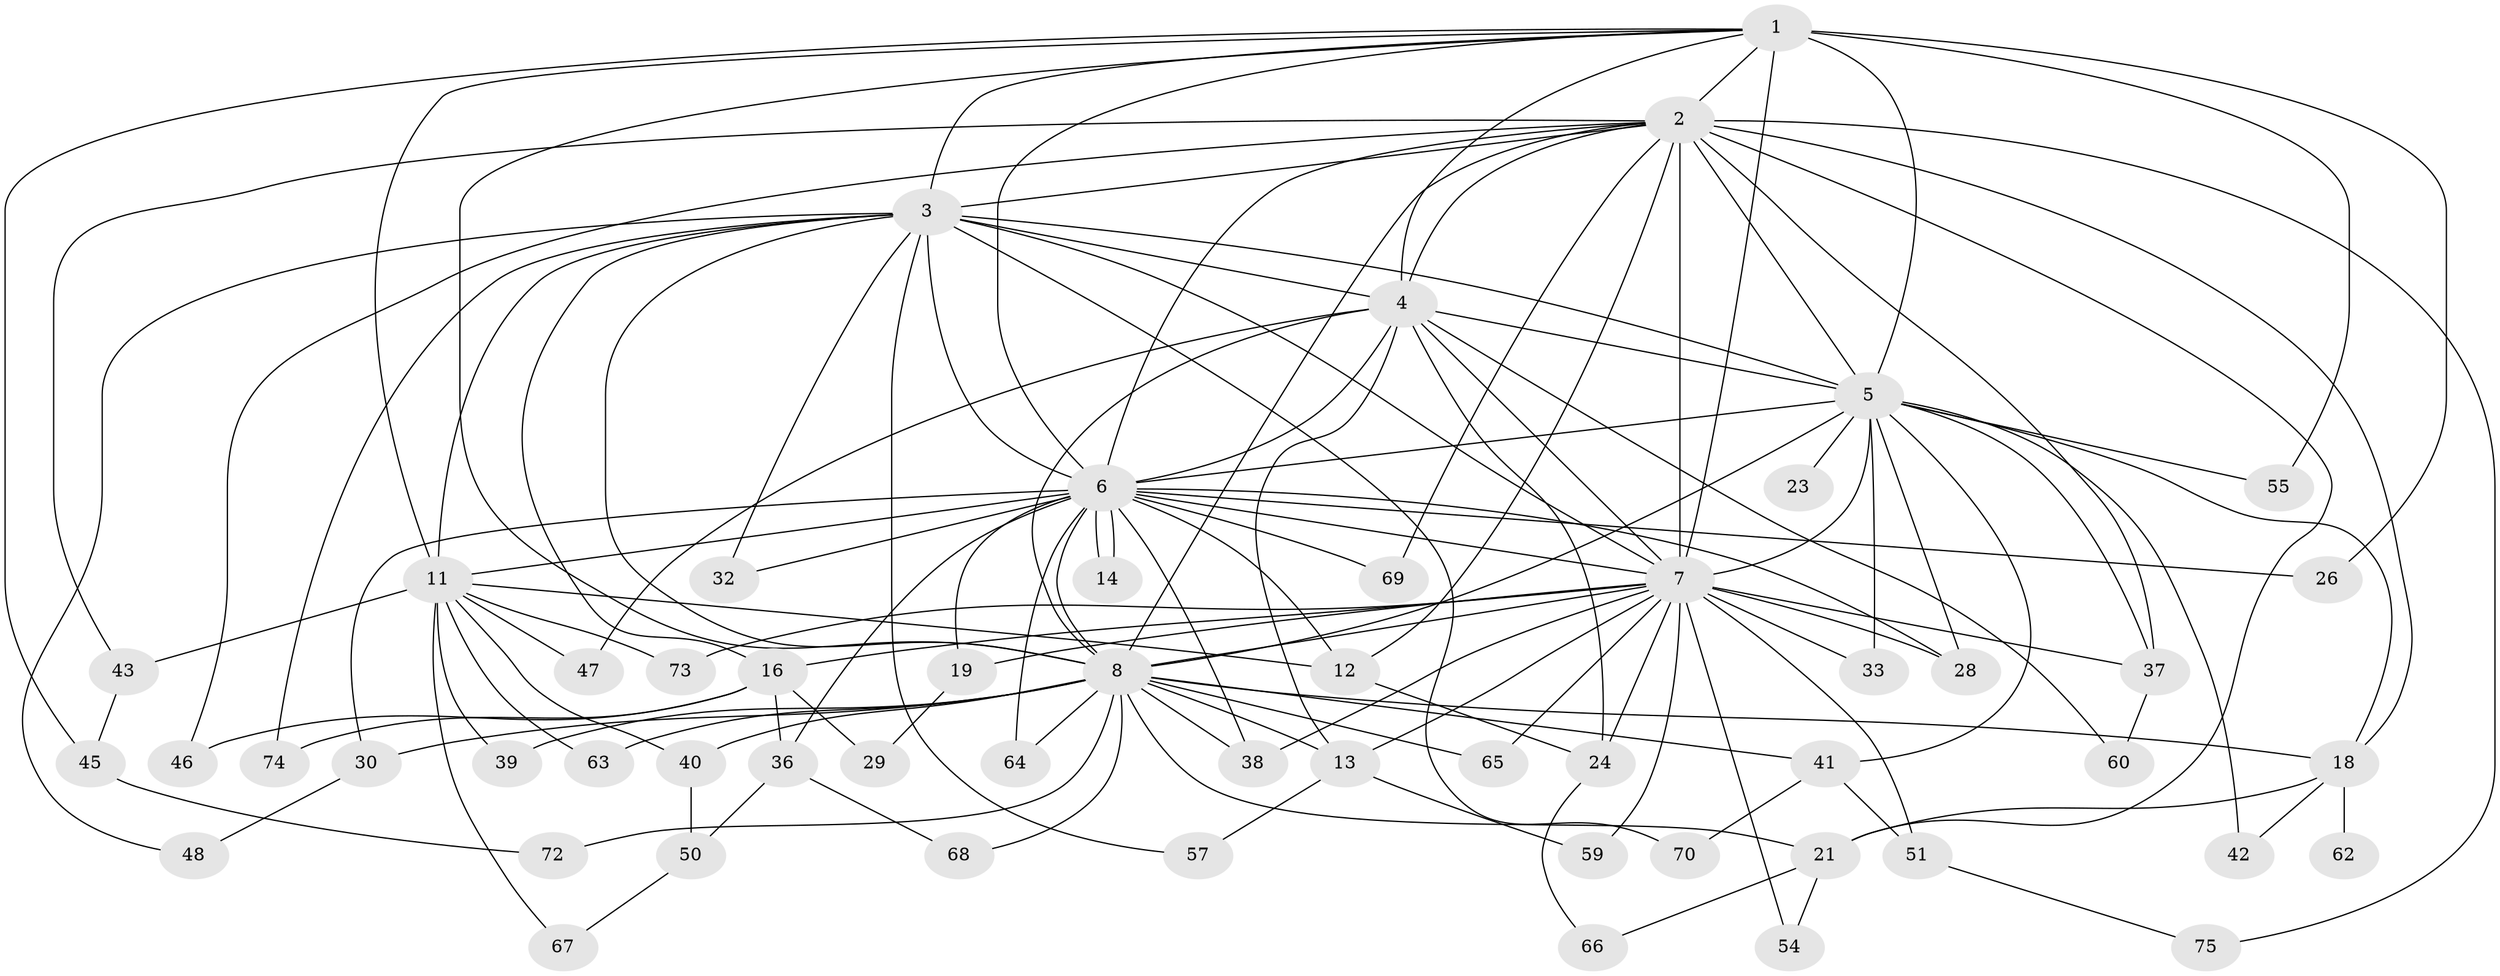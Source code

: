 // original degree distribution, {14: 0.02666666666666667, 18: 0.02666666666666667, 19: 0.02666666666666667, 12: 0.013333333333333334, 24: 0.013333333333333334, 15: 0.02666666666666667, 10: 0.013333333333333334, 4: 0.06666666666666667, 5: 0.02666666666666667, 2: 0.5333333333333333, 6: 0.02666666666666667, 3: 0.18666666666666668, 8: 0.013333333333333334}
// Generated by graph-tools (version 1.1) at 2025/41/03/06/25 10:41:42]
// undirected, 56 vertices, 131 edges
graph export_dot {
graph [start="1"]
  node [color=gray90,style=filled];
  1 [super="+53"];
  2 [super="+44"];
  3 [super="+35"];
  4 [super="+34"];
  5 [super="+9"];
  6 [super="+71"];
  7 [super="+10"];
  8 [super="+20"];
  11 [super="+15"];
  12 [super="+17"];
  13 [super="+58"];
  14;
  16 [super="+25"];
  18 [super="+27"];
  19;
  21 [super="+22"];
  23;
  24 [super="+31"];
  26;
  28 [super="+49"];
  29;
  30;
  32;
  33;
  36 [super="+52"];
  37 [super="+56"];
  38 [super="+61"];
  39;
  40;
  41;
  42;
  43;
  45;
  46;
  47;
  48;
  50;
  51;
  54;
  55;
  57;
  59;
  60;
  62;
  63;
  64;
  65;
  66;
  67;
  68;
  69;
  70;
  72;
  73;
  74;
  75;
  1 -- 2;
  1 -- 3;
  1 -- 4;
  1 -- 5 [weight=2];
  1 -- 6;
  1 -- 7 [weight=3];
  1 -- 8;
  1 -- 26;
  1 -- 45;
  1 -- 55;
  1 -- 11;
  2 -- 3;
  2 -- 4;
  2 -- 5 [weight=2];
  2 -- 6;
  2 -- 7 [weight=3];
  2 -- 8;
  2 -- 12;
  2 -- 18;
  2 -- 37;
  2 -- 43;
  2 -- 46;
  2 -- 69;
  2 -- 75;
  2 -- 21;
  3 -- 4;
  3 -- 5 [weight=2];
  3 -- 6 [weight=2];
  3 -- 7 [weight=2];
  3 -- 8 [weight=2];
  3 -- 11 [weight=2];
  3 -- 16;
  3 -- 32;
  3 -- 48;
  3 -- 57;
  3 -- 70;
  3 -- 74;
  4 -- 5 [weight=2];
  4 -- 6;
  4 -- 7 [weight=2];
  4 -- 8 [weight=2];
  4 -- 47;
  4 -- 60;
  4 -- 24;
  4 -- 13;
  5 -- 6 [weight=2];
  5 -- 7 [weight=4];
  5 -- 8 [weight=2];
  5 -- 18;
  5 -- 33;
  5 -- 42;
  5 -- 37;
  5 -- 41;
  5 -- 55;
  5 -- 23;
  5 -- 28;
  6 -- 7 [weight=2];
  6 -- 8;
  6 -- 11;
  6 -- 12;
  6 -- 14;
  6 -- 14;
  6 -- 19;
  6 -- 26;
  6 -- 28;
  6 -- 30;
  6 -- 32;
  6 -- 36 [weight=2];
  6 -- 64;
  6 -- 69;
  6 -- 38;
  7 -- 8 [weight=2];
  7 -- 24;
  7 -- 33;
  7 -- 37;
  7 -- 38;
  7 -- 51;
  7 -- 54;
  7 -- 65;
  7 -- 73;
  7 -- 13;
  7 -- 16 [weight=2];
  7 -- 19;
  7 -- 59;
  7 -- 28;
  8 -- 13;
  8 -- 21;
  8 -- 41;
  8 -- 63;
  8 -- 65;
  8 -- 68;
  8 -- 72;
  8 -- 64;
  8 -- 38;
  8 -- 39;
  8 -- 40;
  8 -- 30;
  8 -- 18;
  11 -- 39;
  11 -- 40;
  11 -- 43;
  11 -- 63;
  11 -- 67;
  11 -- 73;
  11 -- 47;
  11 -- 12;
  12 -- 24;
  13 -- 57;
  13 -- 59;
  16 -- 29;
  16 -- 46;
  16 -- 74;
  16 -- 36;
  18 -- 21;
  18 -- 42;
  18 -- 62 [weight=2];
  19 -- 29;
  21 -- 66;
  21 -- 54;
  24 -- 66;
  30 -- 48;
  36 -- 50;
  36 -- 68;
  37 -- 60;
  40 -- 50;
  41 -- 51;
  41 -- 70;
  43 -- 45;
  45 -- 72;
  50 -- 67;
  51 -- 75;
}
